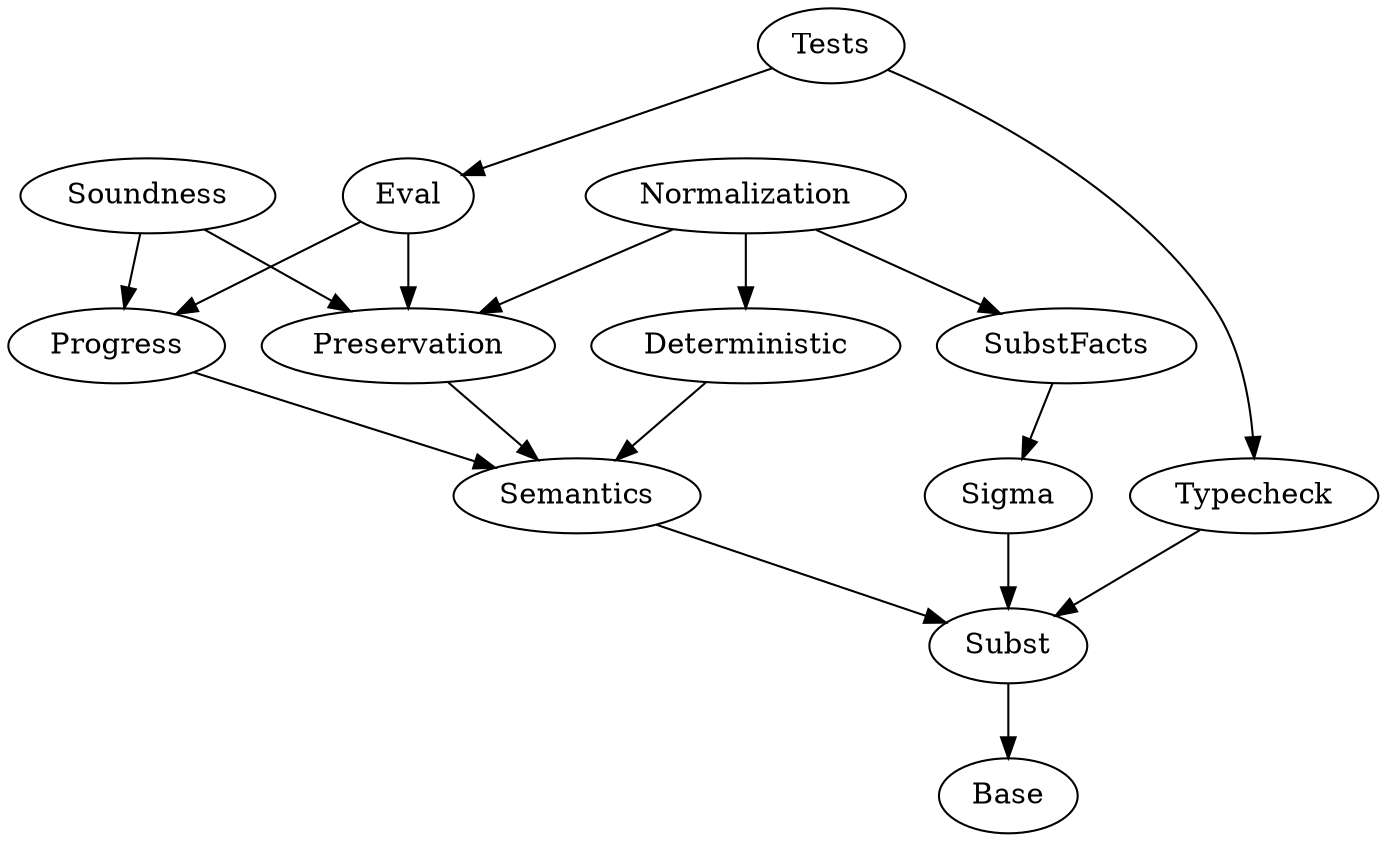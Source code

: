 digraph dependencies {
    subgraph {
    }
    m2 [label=Subst];
    m6 [label=SubstFacts];
    m8 [label=Preservation];
    m18 [label=Semantics];
    m57 [label=Soundness];
    m58 [label=Progress];
    m68 [label=Typecheck];
    m70 [label=Tests];
    m85 [label=Deterministic];
    m88 [label=Base];
    m99 [label=Normalization];
    m113 [label=Eval];
    m119 [label=Sigma];
    m2 -> m88;
    m6 -> m119;
    m8 -> m18;
    m18 -> m2;
    m57 -> m8;
    m57 -> m58;
    m58 -> m18;
    m68 -> m2;
    m70 -> m68;
    m70 -> m113;
    m85 -> m18;
    m99 -> m6;
    m99 -> m8;
    m99 -> m85;
    m113 -> m8;
    m113 -> m58;
    m119 -> m2;
}
